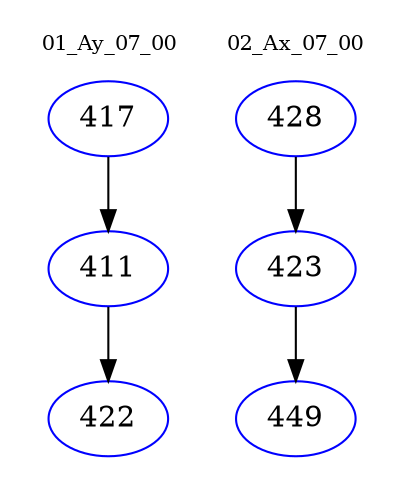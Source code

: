 digraph{
subgraph cluster_0 {
color = white
label = "01_Ay_07_00";
fontsize=10;
T0_417 [label="417", color="blue"]
T0_417 -> T0_411 [color="black"]
T0_411 [label="411", color="blue"]
T0_411 -> T0_422 [color="black"]
T0_422 [label="422", color="blue"]
}
subgraph cluster_1 {
color = white
label = "02_Ax_07_00";
fontsize=10;
T1_428 [label="428", color="blue"]
T1_428 -> T1_423 [color="black"]
T1_423 [label="423", color="blue"]
T1_423 -> T1_449 [color="black"]
T1_449 [label="449", color="blue"]
}
}
